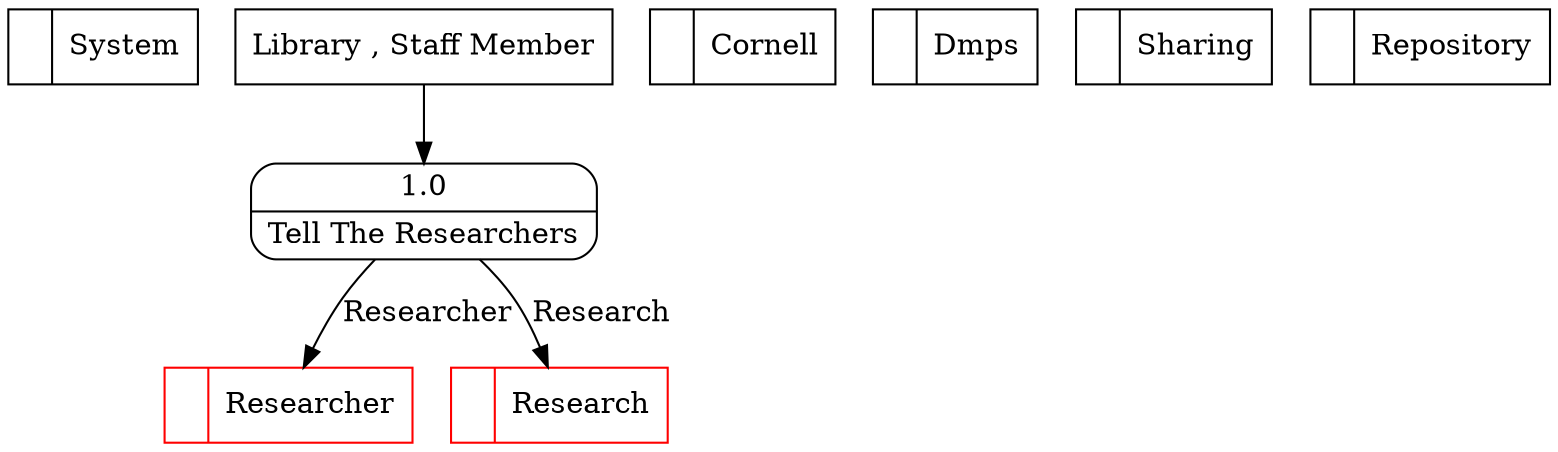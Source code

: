 digraph dfd2{ 
node[shape=record]
200 [label="<f0>  |<f1> System " ];
201 [label="<f0>  |<f1> Researcher " color=red];
202 [label="<f0>  |<f1> Cornell " ];
203 [label="<f0>  |<f1> Dmps " ];
204 [label="<f0>  |<f1> Research " color=red];
205 [label="<f0>  |<f1> Sharing " ];
206 [label="<f0>  |<f1> Repository " ];
207 [label="Library , Staff Member" shape=box];
208 [label="{<f0> 1.0|<f1> Tell The Researchers }" shape=Mrecord];
207 -> 208
208 -> 201 [label="Researcher"]
208 -> 204 [label="Research"]
}